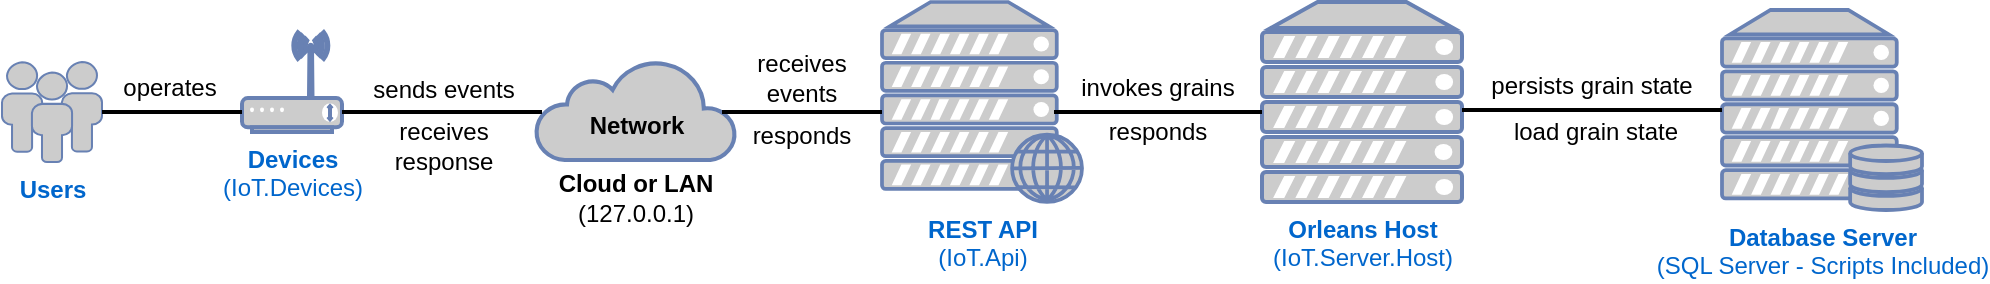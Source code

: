 <mxfile version="14.5.1" type="device" pages="5"><diagram id="5E5LLhBLbKocBoKRBlTU" name="Context"><mxGraphModel dx="1422" dy="832" grid="0" gridSize="10" guides="1" tooltips="1" connect="1" arrows="1" fold="1" page="1" pageScale="1" pageWidth="1100" pageHeight="850" math="0" shadow="0"><root><mxCell id="0"/><mxCell id="1" parent="0"/><mxCell id="JdgTbgAQCp52e4fJyKgR-1" value="&lt;b&gt;Devices&lt;/b&gt;&lt;br&gt;(IoT.Devices)" style="fontColor=#0066CC;verticalAlign=top;verticalLabelPosition=bottom;labelPosition=center;align=center;html=1;outlineConnect=0;fillColor=#CCCCCC;strokeColor=#6881B3;gradientColor=none;gradientDirection=north;strokeWidth=2;shape=mxgraph.networks.wireless_modem;" parent="1" vertex="1"><mxGeometry x="164" y="335" width="50" height="50" as="geometry"/></mxCell><mxCell id="JdgTbgAQCp52e4fJyKgR-2" value="&lt;b&gt;Users&lt;/b&gt;" style="fontColor=#0066CC;verticalAlign=top;verticalLabelPosition=bottom;labelPosition=center;align=center;html=1;outlineConnect=0;fillColor=#CCCCCC;strokeColor=#6881B3;gradientColor=none;gradientDirection=north;strokeWidth=2;shape=mxgraph.networks.users;" parent="1" vertex="1"><mxGeometry x="44" y="350" width="50" height="50" as="geometry"/></mxCell><mxCell id="JdgTbgAQCp52e4fJyKgR-3" value="&lt;font color=&quot;#000000&quot;&gt;&lt;b&gt;&lt;br&gt;Network&lt;/b&gt;&lt;/font&gt;" style="html=1;outlineConnect=0;fillColor=#CCCCCC;strokeColor=#6881B3;gradientColor=none;gradientDirection=north;strokeWidth=2;shape=mxgraph.networks.cloud;fontColor=#ffffff;" parent="1" vertex="1"><mxGeometry x="311" y="349" width="100" height="50" as="geometry"/></mxCell><mxCell id="JdgTbgAQCp52e4fJyKgR-4" value="&lt;b&gt;REST API&lt;/b&gt;&lt;br&gt;(IoT.Api)" style="fontColor=#0066CC;verticalAlign=top;verticalLabelPosition=bottom;labelPosition=center;align=center;html=1;outlineConnect=0;fillColor=#CCCCCC;strokeColor=#6881B3;gradientColor=none;gradientDirection=north;strokeWidth=2;shape=mxgraph.networks.web_server;" parent="1" vertex="1"><mxGeometry x="484" y="320" width="100" height="100" as="geometry"/></mxCell><mxCell id="JdgTbgAQCp52e4fJyKgR-6" value="&lt;b&gt;Database Server&lt;br&gt;&lt;/b&gt;(SQL Server - Scripts Included)" style="fontColor=#0066CC;verticalAlign=top;verticalLabelPosition=bottom;labelPosition=center;align=center;html=1;outlineConnect=0;fillColor=#CCCCCC;strokeColor=#6881B3;gradientColor=none;gradientDirection=north;strokeWidth=2;shape=mxgraph.networks.server_storage;" parent="1" vertex="1"><mxGeometry x="904" y="324" width="100" height="100" as="geometry"/></mxCell><mxCell id="JdgTbgAQCp52e4fJyKgR-7" value="&lt;b&gt;Orleans Host&lt;/b&gt;&lt;br&gt;(IoT.Server.Host)" style="fontColor=#0066CC;verticalAlign=top;verticalLabelPosition=bottom;labelPosition=center;align=center;html=1;outlineConnect=0;fillColor=#CCCCCC;strokeColor=#6881B3;gradientColor=none;gradientDirection=north;strokeWidth=2;shape=mxgraph.networks.server;" parent="1" vertex="1"><mxGeometry x="674" y="320" width="100" height="100" as="geometry"/></mxCell><mxCell id="JdgTbgAQCp52e4fJyKgR-8" value="" style="line;strokeWidth=2;html=1;" parent="1" vertex="1"><mxGeometry x="94" y="370" width="70" height="10" as="geometry"/></mxCell><mxCell id="JdgTbgAQCp52e4fJyKgR-9" value="" style="line;strokeWidth=2;html=1;" parent="1" vertex="1"><mxGeometry x="214" y="370" width="100" height="10" as="geometry"/></mxCell><mxCell id="JdgTbgAQCp52e4fJyKgR-12" value="Cloud or LAN&lt;br&gt;&lt;span style=&quot;font-weight: normal&quot;&gt;(127.0.0.1)&lt;/span&gt;" style="text;html=1;strokeColor=none;fillColor=none;align=center;verticalAlign=middle;whiteSpace=wrap;rounded=0;fontStyle=1" parent="1" vertex="1"><mxGeometry x="306" y="400" width="110" height="36" as="geometry"/></mxCell><mxCell id="JdgTbgAQCp52e4fJyKgR-13" value="" style="line;strokeWidth=2;html=1;" parent="1" vertex="1"><mxGeometry x="404" y="370" width="80" height="10" as="geometry"/></mxCell><mxCell id="JdgTbgAQCp52e4fJyKgR-14" value="" style="line;strokeWidth=2;html=1;" parent="1" vertex="1"><mxGeometry x="570" y="370" width="104" height="10" as="geometry"/></mxCell><mxCell id="JdgTbgAQCp52e4fJyKgR-15" value="" style="line;strokeWidth=2;html=1;" parent="1" vertex="1"><mxGeometry x="774" y="369" width="130" height="10" as="geometry"/></mxCell><mxCell id="JdgTbgAQCp52e4fJyKgR-16" value="operates" style="text;html=1;strokeColor=none;fillColor=none;align=center;verticalAlign=middle;whiteSpace=wrap;rounded=0;" parent="1" vertex="1"><mxGeometry x="108" y="353" width="40" height="20" as="geometry"/></mxCell><mxCell id="JdgTbgAQCp52e4fJyKgR-17" value="sends events" style="text;html=1;strokeColor=none;fillColor=none;align=center;verticalAlign=middle;whiteSpace=wrap;rounded=0;" parent="1" vertex="1"><mxGeometry x="225" y="354" width="80" height="20" as="geometry"/></mxCell><mxCell id="JdgTbgAQCp52e4fJyKgR-21" value="receives&lt;br&gt;response" style="text;html=1;strokeColor=none;fillColor=none;align=center;verticalAlign=middle;whiteSpace=wrap;rounded=0;" parent="1" vertex="1"><mxGeometry x="245" y="375" width="40" height="33" as="geometry"/></mxCell><mxCell id="JdgTbgAQCp52e4fJyKgR-22" value="receives&lt;br&gt;events" style="text;html=1;strokeColor=none;fillColor=none;align=center;verticalAlign=middle;whiteSpace=wrap;rounded=0;" parent="1" vertex="1"><mxGeometry x="404" y="343.5" width="80" height="29" as="geometry"/></mxCell><mxCell id="JdgTbgAQCp52e4fJyKgR-23" value="responds" style="text;html=1;strokeColor=none;fillColor=none;align=center;verticalAlign=middle;whiteSpace=wrap;rounded=0;" parent="1" vertex="1"><mxGeometry x="404" y="372" width="80" height="29" as="geometry"/></mxCell><mxCell id="JdgTbgAQCp52e4fJyKgR-24" value="invokes grains" style="text;html=1;strokeColor=none;fillColor=none;align=center;verticalAlign=middle;whiteSpace=wrap;rounded=0;" parent="1" vertex="1"><mxGeometry x="577" y="353" width="90" height="20" as="geometry"/></mxCell><mxCell id="JdgTbgAQCp52e4fJyKgR-25" value="persists grain state" style="text;html=1;strokeColor=none;fillColor=none;align=center;verticalAlign=middle;whiteSpace=wrap;rounded=0;" parent="1" vertex="1"><mxGeometry x="784" y="352" width="110" height="20" as="geometry"/></mxCell><mxCell id="JdgTbgAQCp52e4fJyKgR-26" value="load grain state" style="text;html=1;strokeColor=none;fillColor=none;align=center;verticalAlign=middle;whiteSpace=wrap;rounded=0;" parent="1" vertex="1"><mxGeometry x="786" y="375" width="110" height="20" as="geometry"/></mxCell><mxCell id="JdgTbgAQCp52e4fJyKgR-27" value="responds" style="text;html=1;strokeColor=none;fillColor=none;align=center;verticalAlign=middle;whiteSpace=wrap;rounded=0;" parent="1" vertex="1"><mxGeometry x="582" y="370" width="80" height="29" as="geometry"/></mxCell></root></mxGraphModel></diagram><diagram name="Production" id="C8YaomQTfjd14PJD0bwJ"><mxGraphModel dx="1422" dy="832" grid="0" gridSize="10" guides="1" tooltips="1" connect="1" arrows="1" fold="1" page="1" pageScale="1" pageWidth="1100" pageHeight="850" math="0" shadow="0"><root><mxCell id="dPN-hoTm00HeftH_88KH-0"/><mxCell id="dPN-hoTm00HeftH_88KH-1" parent="dPN-hoTm00HeftH_88KH-0"/><mxCell id="dPN-hoTm00HeftH_88KH-95" value="" style="shape=image;verticalLabelPosition=bottom;labelBackgroundColor=#ffffff;verticalAlign=top;aspect=fixed;imageAspect=0;image=https://buildyoursmarthome.co/wp-content/uploads/2014/08/nest_learning_thermostat.jpeg;" parent="dPN-hoTm00HeftH_88KH-1" vertex="1"><mxGeometry x="35" y="151.25" width="60" height="60" as="geometry"/></mxCell><mxCell id="dPN-hoTm00HeftH_88KH-26" value="AWS Cloud" style="points=[[0,0],[0.25,0],[0.5,0],[0.75,0],[1,0],[1,0.25],[1,0.5],[1,0.75],[1,1],[0.75,1],[0.5,1],[0.25,1],[0,1],[0,0.75],[0,0.5],[0,0.25]];outlineConnect=0;gradientColor=none;html=1;whiteSpace=wrap;fontSize=12;fontStyle=0;shape=mxgraph.aws4.group;grIcon=mxgraph.aws4.group_aws_cloud_alt;strokeColor=#232F3E;fillColor=none;verticalAlign=top;align=left;spacingLeft=30;fontColor=#232F3E;dashed=0;" parent="dPN-hoTm00HeftH_88KH-1" vertex="1"><mxGeometry x="20" y="290" width="1060" height="530" as="geometry"/></mxCell><mxCell id="dPN-hoTm00HeftH_88KH-27" value="ap-southeast-2 (Sydney)" style="points=[[0,0],[0.25,0],[0.5,0],[0.75,0],[1,0],[1,0.25],[1,0.5],[1,0.75],[1,1],[0.75,1],[0.5,1],[0.25,1],[0,1],[0,0.75],[0,0.5],[0,0.25]];outlineConnect=0;gradientColor=none;html=1;whiteSpace=wrap;fontSize=12;fontStyle=0;shape=mxgraph.aws4.group;grIcon=mxgraph.aws4.group_region;strokeColor=#147EBA;fillColor=none;verticalAlign=top;align=left;spacingLeft=30;fontColor=#147EBA;dashed=1;" parent="dPN-hoTm00HeftH_88KH-1" vertex="1"><mxGeometry x="30" y="370" width="870" height="440" as="geometry"/></mxCell><mxCell id="dPN-hoTm00HeftH_88KH-29" value="Private Network" style="points=[[0,0],[0.25,0],[0.5,0],[0.75,0],[1,0],[1,0.25],[1,0.5],[1,0.75],[1,1],[0.75,1],[0.5,1],[0.25,1],[0,1],[0,0.75],[0,0.5],[0,0.25]];outlineConnect=0;gradientColor=none;html=1;whiteSpace=wrap;fontSize=12;fontStyle=0;shape=mxgraph.aws4.group;grIcon=mxgraph.aws4.group_vpc;strokeColor=#248814;fillColor=none;verticalAlign=top;align=left;spacingLeft=30;fontColor=#AAB7B8;dashed=0;" parent="dPN-hoTm00HeftH_88KH-1" vertex="1"><mxGeometry x="40" y="400" width="850" height="400" as="geometry"/></mxCell><mxCell id="dPN-hoTm00HeftH_88KH-30" value="Private Subnet" style="points=[[0,0],[0.25,0],[0.5,0],[0.75,0],[1,0],[1,0.25],[1,0.5],[1,0.75],[1,1],[0.75,1],[0.5,1],[0.25,1],[0,1],[0,0.75],[0,0.5],[0,0.25]];outlineConnect=0;gradientColor=none;html=1;whiteSpace=wrap;fontSize=12;fontStyle=0;shape=mxgraph.aws4.group;grIcon=mxgraph.aws4.group_security_group;grStroke=0;strokeColor=#147EBA;fillColor=#E6F2F8;verticalAlign=top;align=left;spacingLeft=30;fontColor=#147EBA;dashed=0;" parent="dPN-hoTm00HeftH_88KH-1" vertex="1"><mxGeometry x="440" y="430" width="440" height="360" as="geometry"/></mxCell><mxCell id="dPN-hoTm00HeftH_88KH-31" value="Public Subnet" style="points=[[0,0],[0.25,0],[0.5,0],[0.75,0],[1,0],[1,0.25],[1,0.5],[1,0.75],[1,1],[0.75,1],[0.5,1],[0.25,1],[0,1],[0,0.75],[0,0.5],[0,0.25]];outlineConnect=0;gradientColor=none;html=1;whiteSpace=wrap;fontSize=12;fontStyle=0;shape=mxgraph.aws4.group;grIcon=mxgraph.aws4.group_security_group;grStroke=0;strokeColor=#248814;fillColor=#E9F3E6;verticalAlign=top;align=left;spacingLeft=30;fontColor=#248814;dashed=0;" parent="dPN-hoTm00HeftH_88KH-1" vertex="1"><mxGeometry x="50" y="430" width="380" height="360" as="geometry"/></mxCell><mxCell id="dPN-hoTm00HeftH_88KH-34" value="DNS" style="outlineConnect=0;dashed=0;verticalLabelPosition=middle;verticalAlign=middle;align=right;html=1;shape=mxgraph.aws3.route_53;fillColor=#F58536;gradientColor=none;strokeColor=#666666;strokeWidth=2;labelPosition=left;" parent="dPN-hoTm00HeftH_88KH-1" vertex="1"><mxGeometry x="215" y="300" width="50" height="50" as="geometry"/></mxCell><mxCell id="dPN-hoTm00HeftH_88KH-35" value="Multi-AZ&lt;br&gt;DynamoDB" style="outlineConnect=0;dashed=0;verticalLabelPosition=bottom;verticalAlign=top;align=left;html=1;shape=mxgraph.aws3.dynamo_db;fillColor=#2E73B8;gradientColor=none;strokeColor=#666666;strokeWidth=2;labelPosition=right;" parent="dPN-hoTm00HeftH_88KH-1" vertex="1"><mxGeometry x="744" y="595.5" width="50" height="50" as="geometry"/></mxCell><mxCell id="dPN-hoTm00HeftH_88KH-36" value="Internet" style="aspect=fixed;perimeter=ellipsePerimeter;html=1;align=center;shadow=0;dashed=0;spacingTop=3;image;image=img/lib/active_directory/internet_cloud.svg;strokeColor=#666666;strokeWidth=2;labelPosition=center;verticalLabelPosition=middle;verticalAlign=middle;labelBackgroundColor=none;" parent="dPN-hoTm00HeftH_88KH-1" vertex="1"><mxGeometry x="190.11" y="150" width="99.21" height="62.5" as="geometry"/></mxCell><mxCell id="dPN-hoTm00HeftH_88KH-25" value="" style="points=[[0,0,0],[0.25,0,0],[0.5,0,0],[0.75,0,0],[1,0,0],[0,1,0],[0.25,1,0],[0.5,1,0],[0.75,1,0],[1,1,0],[0,0.25,0],[0,0.5,0],[0,0.75,0],[1,0.25,0],[1,0.5,0],[1,0.75,0]];outlineConnect=0;fontColor=#232F3E;gradientColor=#F78E04;gradientDirection=north;fillColor=#D05C17;strokeColor=#ffffff;dashed=0;verticalLabelPosition=top;verticalAlign=bottom;align=center;html=1;fontSize=12;fontStyle=0;aspect=fixed;shape=mxgraph.aws4.resourceIcon;resIcon=mxgraph.aws4.fargate;labelPosition=center;" parent="dPN-hoTm00HeftH_88KH-1" vertex="1"><mxGeometry x="215" y="574" width="50" height="50" as="geometry"/></mxCell><mxCell id="dPN-hoTm00HeftH_88KH-28" value="ap-southeast-2a" style="fillColor=none;strokeColor=#147EBA;dashed=1;verticalAlign=top;fontStyle=0;fontColor=#147EBA;" parent="dPN-hoTm00HeftH_88KH-1" vertex="1"><mxGeometry x="60" y="650" width="110" height="130" as="geometry"/></mxCell><mxCell id="dPN-hoTm00HeftH_88KH-42" value="ap-southeast-2b" style="fillColor=none;strokeColor=#147EBA;dashed=1;verticalAlign=top;fontStyle=0;fontColor=#147EBA;" parent="dPN-hoTm00HeftH_88KH-1" vertex="1"><mxGeometry x="180" y="650" width="120" height="130" as="geometry"/></mxCell><mxCell id="dPN-hoTm00HeftH_88KH-43" value="ap-southeast-2c" style="fillColor=none;strokeColor=#147EBA;dashed=1;verticalAlign=top;fontStyle=0;fontColor=#147EBA;" parent="dPN-hoTm00HeftH_88KH-1" vertex="1"><mxGeometry x="310" y="650" width="107" height="130" as="geometry"/></mxCell><mxCell id="dPN-hoTm00HeftH_88KH-44" value="" style="outlineConnect=0;fontColor=#232F3E;gradientColor=none;fillColor=#D05C17;strokeColor=none;dashed=0;verticalLabelPosition=bottom;verticalAlign=top;align=center;html=1;fontSize=12;fontStyle=0;aspect=fixed;pointerEvents=1;shape=mxgraph.aws4.container_2;" parent="dPN-hoTm00HeftH_88KH-1" vertex="1"><mxGeometry x="65.44" y="746" width="40.56" height="26" as="geometry"/></mxCell><mxCell id="dPN-hoTm00HeftH_88KH-45" value="" style="outlineConnect=0;fontColor=#232F3E;gradientColor=none;fillColor=#D05C17;strokeColor=none;dashed=0;verticalLabelPosition=bottom;verticalAlign=top;align=center;html=1;fontSize=12;fontStyle=0;aspect=fixed;pointerEvents=1;shape=mxgraph.aws4.container_2;" parent="dPN-hoTm00HeftH_88KH-1" vertex="1"><mxGeometry x="115" y="746" width="40.56" height="26" as="geometry"/></mxCell><mxCell id="dPN-hoTm00HeftH_88KH-46" value="" style="outlineConnect=0;fontColor=#232F3E;gradientColor=none;fillColor=#D05C17;strokeColor=none;dashed=0;verticalLabelPosition=bottom;verticalAlign=top;align=center;html=1;fontSize=12;fontStyle=0;aspect=fixed;pointerEvents=1;shape=mxgraph.aws4.container_2;" parent="dPN-hoTm00HeftH_88KH-1" vertex="1"><mxGeometry x="196" y="746" width="40.56" height="26" as="geometry"/></mxCell><mxCell id="dPN-hoTm00HeftH_88KH-47" value="" style="outlineConnect=0;fontColor=#232F3E;gradientColor=none;fillColor=#D05C17;strokeColor=none;dashed=0;verticalLabelPosition=bottom;verticalAlign=top;align=center;html=1;fontSize=12;fontStyle=0;aspect=fixed;pointerEvents=1;shape=mxgraph.aws4.container_2;" parent="dPN-hoTm00HeftH_88KH-1" vertex="1"><mxGeometry x="241.72" y="745" width="40.56" height="26" as="geometry"/></mxCell><mxCell id="dPN-hoTm00HeftH_88KH-48" value="" style="outlineConnect=0;fontColor=#232F3E;gradientColor=none;fillColor=#D05C17;strokeColor=none;dashed=0;verticalLabelPosition=bottom;verticalAlign=top;align=center;html=1;fontSize=12;fontStyle=0;aspect=fixed;pointerEvents=1;shape=mxgraph.aws4.container_2;" parent="dPN-hoTm00HeftH_88KH-1" vertex="1"><mxGeometry x="322.75" y="746" width="40.56" height="26" as="geometry"/></mxCell><mxCell id="dPN-hoTm00HeftH_88KH-49" value="" style="outlineConnect=0;fontColor=#232F3E;gradientColor=none;fillColor=#D05C17;strokeColor=none;dashed=0;verticalLabelPosition=bottom;verticalAlign=top;align=center;html=1;fontSize=12;fontStyle=0;aspect=fixed;pointerEvents=1;shape=mxgraph.aws4.container_2;" parent="dPN-hoTm00HeftH_88KH-1" vertex="1"><mxGeometry x="369.19" y="746" width="40.56" height="26" as="geometry"/></mxCell><mxCell id="dPN-hoTm00HeftH_88KH-5" value="REST API" style="fontColor=#0066CC;verticalAlign=top;verticalLabelPosition=bottom;labelPosition=center;align=center;html=1;outlineConnect=0;fillColor=#CCCCCC;strokeColor=#6881B3;gradientColor=none;gradientDirection=north;strokeWidth=2;shape=mxgraph.networks.web_server;" parent="dPN-hoTm00HeftH_88KH-1" vertex="1"><mxGeometry x="90.0" y="677" width="40" height="45" as="geometry"/></mxCell><mxCell id="dPN-hoTm00HeftH_88KH-50" value="REST API" style="fontColor=#0066CC;verticalAlign=top;verticalLabelPosition=bottom;labelPosition=center;align=center;html=1;outlineConnect=0;fillColor=#CCCCCC;strokeColor=#6881B3;gradientColor=none;gradientDirection=north;strokeWidth=2;shape=mxgraph.networks.web_server;" parent="dPN-hoTm00HeftH_88KH-1" vertex="1"><mxGeometry x="222.0" y="677" width="40" height="45" as="geometry"/></mxCell><mxCell id="dPN-hoTm00HeftH_88KH-51" value="REST API" style="fontColor=#0066CC;verticalAlign=top;verticalLabelPosition=bottom;labelPosition=center;align=center;html=1;outlineConnect=0;fillColor=#CCCCCC;strokeColor=#6881B3;gradientColor=none;gradientDirection=north;strokeWidth=2;shape=mxgraph.networks.web_server;" parent="dPN-hoTm00HeftH_88KH-1" vertex="1"><mxGeometry x="346.5" y="677" width="40" height="45" as="geometry"/></mxCell><mxCell id="dPN-hoTm00HeftH_88KH-24" value="EKS&amp;nbsp;&lt;br&gt;Cluster&amp;nbsp;" style="points=[[0,0,0],[0.25,0,0],[0.5,0,0],[0.75,0,0],[1,0,0],[0,1,0],[0.25,1,0],[0.5,1,0],[0.75,1,0],[1,1,0],[0,0.25,0],[0,0.5,0],[0,0.75,0],[1,0.25,0],[1,0.5,0],[1,0.75,0]];outlineConnect=0;fontColor=#232F3E;gradientColor=#F78E04;gradientDirection=north;fillColor=#D05C17;strokeColor=#ffffff;dashed=0;verticalLabelPosition=middle;verticalAlign=middle;align=right;html=1;fontSize=12;fontStyle=0;aspect=fixed;shape=mxgraph.aws4.resourceIcon;resIcon=mxgraph.aws4.eks;labelPosition=left;" parent="dPN-hoTm00HeftH_88KH-1" vertex="1"><mxGeometry x="527" y="595" width="50" height="50" as="geometry"/></mxCell><mxCell id="dPN-hoTm00HeftH_88KH-54" value="" style="group" parent="dPN-hoTm00HeftH_88KH-1" vertex="1" connectable="0"><mxGeometry x="910" y="340" width="152" height="470" as="geometry"/></mxCell><mxCell id="dPN-hoTm00HeftH_88KH-38" value="us-west-2 (Oregon)" style="points=[[0,0],[0.25,0],[0.5,0],[0.75,0],[1,0],[1,0.25],[1,0.5],[1,0.75],[1,1],[0.75,1],[0.5,1],[0.25,1],[0,1],[0,0.75],[0,0.5],[0,0.25]];outlineConnect=0;gradientColor=none;html=1;whiteSpace=wrap;fontSize=12;fontStyle=0;shape=mxgraph.aws4.group;grIcon=mxgraph.aws4.group_region;strokeColor=#147EBA;fillColor=none;verticalAlign=top;align=left;spacingLeft=30;fontColor=#147EBA;dashed=1;" parent="dPN-hoTm00HeftH_88KH-54" vertex="1"><mxGeometry y="30" width="152" height="440" as="geometry"/></mxCell><mxCell id="dPN-hoTm00HeftH_88KH-52" value="" style="points=[[0,0],[0.25,0],[0.5,0],[0.75,0],[1,0],[1,0.25],[1,0.5],[1,0.75],[1,1],[0.75,1],[0.5,1],[0.25,1],[0,1],[0,0.75],[0,0.5],[0,0.25]];outlineConnect=0;gradientColor=none;html=1;whiteSpace=wrap;fontSize=12;fontStyle=0;shape=mxgraph.aws4.group;grIcon=mxgraph.aws4.group_security_group;grStroke=0;strokeColor=#147EBA;fillColor=#E6F2F8;verticalAlign=top;align=left;spacingLeft=30;fontColor=#147EBA;dashed=0;" parent="dPN-hoTm00HeftH_88KH-54" vertex="1"><mxGeometry x="78" y="70" width="63" height="390" as="geometry"/></mxCell><mxCell id="dPN-hoTm00HeftH_88KH-53" value="" style="points=[[0,0],[0.25,0],[0.5,0],[0.75,0],[1,0],[1,0.25],[1,0.5],[1,0.75],[1,1],[0.75,1],[0.5,1],[0.25,1],[0,1],[0,0.75],[0,0.5],[0,0.25]];outlineConnect=0;gradientColor=none;html=1;whiteSpace=wrap;fontSize=12;fontStyle=0;shape=mxgraph.aws4.group;grIcon=mxgraph.aws4.group_security_group;grStroke=0;strokeColor=#248814;fillColor=#E9F3E6;verticalAlign=top;align=left;spacingLeft=30;fontColor=#248814;dashed=0;" parent="dPN-hoTm00HeftH_88KH-54" vertex="1"><mxGeometry x="11" y="70" width="57" height="390" as="geometry"/></mxCell><mxCell id="dPN-hoTm00HeftH_88KH-58" value="ap-southeast-2a" style="fillColor=none;strokeColor=#147EBA;dashed=1;verticalAlign=top;fontStyle=0;fontColor=#147EBA;" parent="dPN-hoTm00HeftH_88KH-1" vertex="1"><mxGeometry x="605" y="460" width="110" height="100" as="geometry"/></mxCell><mxCell id="dPN-hoTm00HeftH_88KH-62" value="" style="points=[[0,0,0],[0.25,0,0],[0.5,0,0],[0.75,0,0],[1,0,0],[0,1,0],[0.25,1,0],[0.5,1,0],[0.75,1,0],[1,1,0],[0,0.25,0],[0,0.5,0],[0,0.75,0],[1,0.25,0],[1,0.5,0],[1,0.75,0]];outlineConnect=0;fontColor=#232F3E;gradientColor=#F78E04;gradientDirection=north;fillColor=#D05C17;strokeColor=#ffffff;dashed=0;verticalLabelPosition=bottom;verticalAlign=top;align=center;html=1;fontSize=12;fontStyle=0;aspect=fixed;shape=mxgraph.aws4.resourceIcon;resIcon=mxgraph.aws4.ec2;" parent="dPN-hoTm00HeftH_88KH-1" vertex="1"><mxGeometry x="605" y="535" width="25" height="25" as="geometry"/></mxCell><mxCell id="dPN-hoTm00HeftH_88KH-70" value="Server" style="shape=image;verticalLabelPosition=bottom;labelBackgroundColor=none;verticalAlign=top;aspect=fixed;imageAspect=0;image=https://msdnshared.blob.core.windows.net/media/2016/11/logo.png;" parent="dPN-hoTm00HeftH_88KH-1" vertex="1"><mxGeometry x="635" y="488" width="50" height="50" as="geometry"/></mxCell><mxCell id="dPN-hoTm00HeftH_88KH-71" value="" style="html=1;dashed=0;whitespace=wrap;fillColor=#2875E2;strokeColor=#ffffff;points=[[0.005,0.63,0],[0.1,0.2,0],[0.9,0.2,0],[0.5,0,0],[0.995,0.63,0],[0.72,0.99,0],[0.5,1,0],[0.28,0.99,0]];shape=mxgraph.kubernetes.icon;prIcon=pod;labelBackgroundColor=none;" parent="dPN-hoTm00HeftH_88KH-1" vertex="1"><mxGeometry x="647.5" y="500.5" width="25" height="25" as="geometry"/></mxCell><mxCell id="dPN-hoTm00HeftH_88KH-72" value="ap-southeast-2b" style="fillColor=none;strokeColor=#147EBA;dashed=1;verticalAlign=top;fontStyle=0;fontColor=#147EBA;" parent="dPN-hoTm00HeftH_88KH-1" vertex="1"><mxGeometry x="605" y="570" width="110" height="100" as="geometry"/></mxCell><mxCell id="dPN-hoTm00HeftH_88KH-73" value="" style="points=[[0,0,0],[0.25,0,0],[0.5,0,0],[0.75,0,0],[1,0,0],[0,1,0],[0.25,1,0],[0.5,1,0],[0.75,1,0],[1,1,0],[0,0.25,0],[0,0.5,0],[0,0.75,0],[1,0.25,0],[1,0.5,0],[1,0.75,0]];outlineConnect=0;fontColor=#232F3E;gradientColor=#F78E04;gradientDirection=north;fillColor=#D05C17;strokeColor=#ffffff;dashed=0;verticalLabelPosition=bottom;verticalAlign=top;align=center;html=1;fontSize=12;fontStyle=0;aspect=fixed;shape=mxgraph.aws4.resourceIcon;resIcon=mxgraph.aws4.ec2;" parent="dPN-hoTm00HeftH_88KH-1" vertex="1"><mxGeometry x="605" y="645" width="25" height="25" as="geometry"/></mxCell><mxCell id="dPN-hoTm00HeftH_88KH-74" value="Server" style="shape=image;verticalLabelPosition=bottom;labelBackgroundColor=none;verticalAlign=top;aspect=fixed;imageAspect=0;image=https://msdnshared.blob.core.windows.net/media/2016/11/logo.png;" parent="dPN-hoTm00HeftH_88KH-1" vertex="1"><mxGeometry x="635" y="598" width="50" height="50" as="geometry"/></mxCell><mxCell id="dPN-hoTm00HeftH_88KH-75" value="" style="html=1;dashed=0;whitespace=wrap;fillColor=#2875E2;strokeColor=#ffffff;points=[[0.005,0.63,0],[0.1,0.2,0],[0.9,0.2,0],[0.5,0,0],[0.995,0.63,0],[0.72,0.99,0],[0.5,1,0],[0.28,0.99,0]];shape=mxgraph.kubernetes.icon;prIcon=pod;labelBackgroundColor=none;" parent="dPN-hoTm00HeftH_88KH-1" vertex="1"><mxGeometry x="647.5" y="610.5" width="25" height="25" as="geometry"/></mxCell><mxCell id="dPN-hoTm00HeftH_88KH-76" value="ap-southeast-2c" style="fillColor=none;strokeColor=#147EBA;dashed=1;verticalAlign=top;fontStyle=0;fontColor=#147EBA;" parent="dPN-hoTm00HeftH_88KH-1" vertex="1"><mxGeometry x="605" y="680" width="110" height="100" as="geometry"/></mxCell><mxCell id="dPN-hoTm00HeftH_88KH-77" value="" style="points=[[0,0,0],[0.25,0,0],[0.5,0,0],[0.75,0,0],[1,0,0],[0,1,0],[0.25,1,0],[0.5,1,0],[0.75,1,0],[1,1,0],[0,0.25,0],[0,0.5,0],[0,0.75,0],[1,0.25,0],[1,0.5,0],[1,0.75,0]];outlineConnect=0;fontColor=#232F3E;gradientColor=#F78E04;gradientDirection=north;fillColor=#D05C17;strokeColor=#ffffff;dashed=0;verticalLabelPosition=bottom;verticalAlign=top;align=center;html=1;fontSize=12;fontStyle=0;aspect=fixed;shape=mxgraph.aws4.resourceIcon;resIcon=mxgraph.aws4.ec2;" parent="dPN-hoTm00HeftH_88KH-1" vertex="1"><mxGeometry x="605" y="755" width="25" height="25" as="geometry"/></mxCell><mxCell id="dPN-hoTm00HeftH_88KH-78" value="Server" style="shape=image;verticalLabelPosition=bottom;labelBackgroundColor=none;verticalAlign=top;aspect=fixed;imageAspect=0;image=https://msdnshared.blob.core.windows.net/media/2016/11/logo.png;" parent="dPN-hoTm00HeftH_88KH-1" vertex="1"><mxGeometry x="635" y="708" width="50" height="50" as="geometry"/></mxCell><mxCell id="dPN-hoTm00HeftH_88KH-79" value="" style="html=1;dashed=0;whitespace=wrap;fillColor=#2875E2;strokeColor=#ffffff;points=[[0.005,0.63,0],[0.1,0.2,0],[0.9,0.2,0],[0.5,0,0],[0.995,0.63,0],[0.72,0.99,0],[0.5,1,0],[0.28,0.99,0]];shape=mxgraph.kubernetes.icon;prIcon=pod;labelBackgroundColor=none;" parent="dPN-hoTm00HeftH_88KH-1" vertex="1"><mxGeometry x="647.5" y="720.5" width="25" height="25" as="geometry"/></mxCell><mxCell id="dPN-hoTm00HeftH_88KH-80" value="" style="endArrow=none;html=1;strokeColor=#000000;strokeWidth=1;exitX=0.5;exitY=0;exitDx=0;exitDy=0;entryX=0;entryY=0.5;entryDx=0;entryDy=0;entryPerimeter=0;startArrow=classic;startFill=1;" parent="dPN-hoTm00HeftH_88KH-1" source="dPN-hoTm00HeftH_88KH-28" target="dPN-hoTm00HeftH_88KH-25" edge="1"><mxGeometry width="50" height="50" relative="1" as="geometry"><mxPoint x="560" y="470" as="sourcePoint"/><mxPoint x="610" y="420" as="targetPoint"/><Array as="points"><mxPoint x="115" y="599"/></Array></mxGeometry></mxCell><mxCell id="dPN-hoTm00HeftH_88KH-82" value="" style="endArrow=classic;html=1;strokeColor=#000000;strokeWidth=1;exitX=1;exitY=0.5;exitDx=0;exitDy=0;exitPerimeter=0;entryX=0.5;entryY=0;entryDx=0;entryDy=0;startArrow=none;startFill=0;endFill=1;" parent="dPN-hoTm00HeftH_88KH-1" source="dPN-hoTm00HeftH_88KH-25" target="dPN-hoTm00HeftH_88KH-43" edge="1"><mxGeometry width="50" height="50" relative="1" as="geometry"><mxPoint x="560" y="470" as="sourcePoint"/><mxPoint x="610" y="420" as="targetPoint"/><Array as="points"><mxPoint x="364" y="599"/></Array></mxGeometry></mxCell><mxCell id="dPN-hoTm00HeftH_88KH-83" value="" style="endArrow=none;html=1;strokeColor=#000000;strokeWidth=1;entryX=0.5;entryY=1;entryDx=0;entryDy=0;entryPerimeter=0;exitX=0.5;exitY=0;exitDx=0;exitDy=0;startArrow=classic;startFill=1;" parent="dPN-hoTm00HeftH_88KH-1" source="dPN-hoTm00HeftH_88KH-42" target="dPN-hoTm00HeftH_88KH-25" edge="1"><mxGeometry width="50" height="50" relative="1" as="geometry"><mxPoint x="560" y="470" as="sourcePoint"/><mxPoint x="610" y="420" as="targetPoint"/></mxGeometry></mxCell><mxCell id="dPN-hoTm00HeftH_88KH-84" value="" style="endArrow=classic;html=1;strokeColor=#000000;strokeWidth=1;entryX=0.5;entryY=0;entryDx=0;entryDy=0;entryPerimeter=0;exitX=1;exitY=0.5;exitDx=0;exitDy=0;endFill=1;" parent="dPN-hoTm00HeftH_88KH-1" source="dPN-hoTm00HeftH_88KH-58" target="dPN-hoTm00HeftH_88KH-35" edge="1"><mxGeometry width="50" height="50" relative="1" as="geometry"><mxPoint x="560" y="470" as="sourcePoint"/><mxPoint x="610" y="420" as="targetPoint"/><Array as="points"><mxPoint x="769" y="510"/></Array></mxGeometry></mxCell><mxCell id="dPN-hoTm00HeftH_88KH-85" value="" style="endArrow=classic;html=1;strokeColor=#000000;strokeWidth=1;entryX=0;entryY=0.5;entryDx=0;entryDy=0;entryPerimeter=0;exitX=1;exitY=0.5;exitDx=0;exitDy=0;endFill=1;" parent="dPN-hoTm00HeftH_88KH-1" source="dPN-hoTm00HeftH_88KH-72" target="dPN-hoTm00HeftH_88KH-35" edge="1"><mxGeometry width="50" height="50" relative="1" as="geometry"><mxPoint x="560" y="470" as="sourcePoint"/><mxPoint x="610" y="420" as="targetPoint"/></mxGeometry></mxCell><mxCell id="dPN-hoTm00HeftH_88KH-86" value="" style="endArrow=classic;html=1;strokeColor=#000000;strokeWidth=1;entryX=0.5;entryY=1;entryDx=0;entryDy=0;entryPerimeter=0;exitX=1;exitY=0.5;exitDx=0;exitDy=0;endFill=1;" parent="dPN-hoTm00HeftH_88KH-1" source="dPN-hoTm00HeftH_88KH-76" target="dPN-hoTm00HeftH_88KH-35" edge="1"><mxGeometry width="50" height="50" relative="1" as="geometry"><mxPoint x="560" y="470" as="sourcePoint"/><mxPoint x="610" y="420" as="targetPoint"/><Array as="points"><mxPoint x="769" y="730"/></Array></mxGeometry></mxCell><mxCell id="dPN-hoTm00HeftH_88KH-87" value="" style="endArrow=classic;html=1;strokeColor=#000000;strokeWidth=1;entryX=0;entryY=0.5;entryDx=0;entryDy=0;exitX=0.5;exitY=0;exitDx=0;exitDy=0;exitPerimeter=0;startArrow=none;startFill=0;endFill=1;" parent="dPN-hoTm00HeftH_88KH-1" source="dPN-hoTm00HeftH_88KH-24" target="dPN-hoTm00HeftH_88KH-58" edge="1"><mxGeometry width="50" height="50" relative="1" as="geometry"><mxPoint x="560" y="560" as="sourcePoint"/><mxPoint x="610" y="510" as="targetPoint"/><Array as="points"><mxPoint x="552" y="510"/></Array></mxGeometry></mxCell><mxCell id="dPN-hoTm00HeftH_88KH-88" value="" style="endArrow=classic;html=1;strokeColor=#000000;strokeWidth=1;entryX=0;entryY=0.5;entryDx=0;entryDy=0;exitX=0.5;exitY=1;exitDx=0;exitDy=0;exitPerimeter=0;endFill=1;" parent="dPN-hoTm00HeftH_88KH-1" source="dPN-hoTm00HeftH_88KH-24" target="dPN-hoTm00HeftH_88KH-76" edge="1"><mxGeometry width="50" height="50" relative="1" as="geometry"><mxPoint x="560" y="560" as="sourcePoint"/><mxPoint x="610" y="510" as="targetPoint"/><Array as="points"><mxPoint x="552" y="730"/></Array></mxGeometry></mxCell><mxCell id="dPN-hoTm00HeftH_88KH-89" value="" style="endArrow=classic;html=1;strokeColor=#000000;strokeWidth=1;entryX=0;entryY=0.5;entryDx=0;entryDy=0;exitX=1;exitY=0.5;exitDx=0;exitDy=0;exitPerimeter=0;endFill=1;" parent="dPN-hoTm00HeftH_88KH-1" source="dPN-hoTm00HeftH_88KH-24" target="dPN-hoTm00HeftH_88KH-72" edge="1"><mxGeometry width="50" height="50" relative="1" as="geometry"><mxPoint x="560" y="560" as="sourcePoint"/><mxPoint x="610" y="510" as="targetPoint"/></mxGeometry></mxCell><mxCell id="dPN-hoTm00HeftH_88KH-90" value="" style="endArrow=classic;html=1;strokeColor=#000000;strokeWidth=1;entryX=0;entryY=0;entryDx=0;entryDy=0;entryPerimeter=0;exitX=1;exitY=0;exitDx=0;exitDy=0;exitPerimeter=0;startArrow=none;startFill=0;endFill=1;" parent="dPN-hoTm00HeftH_88KH-1" source="dPN-hoTm00HeftH_88KH-25" target="dPN-hoTm00HeftH_88KH-24" edge="1"><mxGeometry width="50" height="50" relative="1" as="geometry"><mxPoint x="560" y="550" as="sourcePoint"/><mxPoint x="610" y="500" as="targetPoint"/><Array as="points"><mxPoint x="440" y="530"/></Array></mxGeometry></mxCell><mxCell id="dPN-hoTm00HeftH_88KH-91" value="" style="endArrow=none;html=1;strokeColor=#000000;strokeWidth=1;exitX=0.5;exitY=0;exitDx=0;exitDy=0;exitPerimeter=0;endFill=0;startArrow=classic;startFill=1;" parent="dPN-hoTm00HeftH_88KH-1" source="dPN-hoTm00HeftH_88KH-25" target="dPN-hoTm00HeftH_88KH-34" edge="1"><mxGeometry width="50" height="50" relative="1" as="geometry"><mxPoint x="560" y="450" as="sourcePoint"/><mxPoint x="610" y="400" as="targetPoint"/><Array as="points"><mxPoint x="240" y="510"/></Array></mxGeometry></mxCell><mxCell id="dPN-hoTm00HeftH_88KH-92" value="" style="endArrow=none;dashed=1;html=1;strokeColor=#000000;strokeWidth=1;entryX=1;entryY=0.5;entryDx=0;entryDy=0;entryPerimeter=0;exitX=0.5;exitY=0;exitDx=0;exitDy=0;endFill=0;startArrow=classic;startFill=1;" parent="dPN-hoTm00HeftH_88KH-1" source="dPN-hoTm00HeftH_88KH-38" target="dPN-hoTm00HeftH_88KH-34" edge="1"><mxGeometry width="50" height="50" relative="1" as="geometry"><mxPoint x="560" y="450" as="sourcePoint"/><mxPoint x="610" y="400" as="targetPoint"/><Array as="points"><mxPoint x="986" y="325"/></Array></mxGeometry></mxCell><mxCell id="dPN-hoTm00HeftH_88KH-93" value="Fargate" style="text;html=1;strokeColor=none;fillColor=none;align=center;verticalAlign=middle;whiteSpace=wrap;rounded=0;labelBackgroundColor=none;" parent="dPN-hoTm00HeftH_88KH-1" vertex="1"><mxGeometry x="170" y="578" width="40" height="20" as="geometry"/></mxCell><mxCell id="dPN-hoTm00HeftH_88KH-94" value="" style="endArrow=none;html=1;strokeColor=#000000;strokeWidth=1;entryX=0.5;entryY=1;entryDx=0;entryDy=0;exitX=0.5;exitY=0;exitDx=0;exitDy=0;exitPerimeter=0;startArrow=classic;startFill=1;" parent="dPN-hoTm00HeftH_88KH-1" source="dPN-hoTm00HeftH_88KH-34" target="dPN-hoTm00HeftH_88KH-36" edge="1"><mxGeometry width="50" height="50" relative="1" as="geometry"><mxPoint x="560" y="350" as="sourcePoint"/><mxPoint x="610" y="300" as="targetPoint"/></mxGeometry></mxCell><mxCell id="dPN-hoTm00HeftH_88KH-96" value="Alarm" style="shape=image;verticalLabelPosition=bottom;labelBackgroundColor=#ffffff;verticalAlign=top;aspect=fixed;imageAspect=0;image=https://limitlesssystems.co.uk/wp-content/uploads/2017/12/alarm.png;" parent="dPN-hoTm00HeftH_88KH-1" vertex="1"><mxGeometry x="851" y="127.25" width="90" height="90" as="geometry"/></mxCell><mxCell id="dPN-hoTm00HeftH_88KH-97" value="" style="endArrow=classic;html=1;strokeColor=#000000;strokeWidth=1;entryX=0.5;entryY=1;entryDx=0;entryDy=0;endFill=1;exitX=0.5;exitY=0;exitDx=0;exitDy=0;" parent="dPN-hoTm00HeftH_88KH-1" source="dPN-hoTm00HeftH_88KH-58" target="dPN-hoTm00HeftH_88KH-99" edge="1"><mxGeometry width="50" height="50" relative="1" as="geometry"><mxPoint x="560" y="450" as="sourcePoint"/><mxPoint x="610" y="400" as="targetPoint"/></mxGeometry></mxCell><mxCell id="dPN-hoTm00HeftH_88KH-99" value="Internet" style="aspect=fixed;perimeter=ellipsePerimeter;html=1;align=center;shadow=0;dashed=0;spacingTop=3;image;image=img/lib/active_directory/internet_cloud.svg;strokeColor=#666666;strokeWidth=2;labelPosition=center;verticalLabelPosition=middle;verticalAlign=middle;labelBackgroundColor=none;" parent="dPN-hoTm00HeftH_88KH-1" vertex="1"><mxGeometry x="610.4" y="141" width="99.21" height="62.5" as="geometry"/></mxCell><mxCell id="dPN-hoTm00HeftH_88KH-100" value="" style="endArrow=classic;html=1;strokeColor=#000000;strokeWidth=1;entryX=0;entryY=0.5;entryDx=0;entryDy=0;exitX=1;exitY=0.5;exitDx=0;exitDy=0;" parent="dPN-hoTm00HeftH_88KH-1" source="dPN-hoTm00HeftH_88KH-99" target="dPN-hoTm00HeftH_88KH-96" edge="1"><mxGeometry width="50" height="50" relative="1" as="geometry"><mxPoint x="560" y="550" as="sourcePoint"/><mxPoint x="610" y="500" as="targetPoint"/></mxGeometry></mxCell><mxCell id="dPN-hoTm00HeftH_88KH-104" value="" style="endArrow=classic;html=1;strokeColor=#000000;strokeWidth=1;entryX=0;entryY=0.5;entryDx=0;entryDy=0;" parent="dPN-hoTm00HeftH_88KH-1" source="dPN-hoTm00HeftH_88KH-95" target="dPN-hoTm00HeftH_88KH-36" edge="1"><mxGeometry width="50" height="50" relative="1" as="geometry"><mxPoint x="509" y="478" as="sourcePoint"/><mxPoint x="559" y="428" as="targetPoint"/></mxGeometry></mxCell><mxCell id="dPN-hoTm00HeftH_88KH-106" value="temperature&lt;br&gt;data" style="text;html=1;strokeColor=none;fillColor=none;align=center;verticalAlign=middle;whiteSpace=wrap;rounded=0;labelBackgroundColor=none;" parent="dPN-hoTm00HeftH_88KH-1" vertex="1"><mxGeometry x="118" y="171.25" width="40" height="20" as="geometry"/></mxCell><mxCell id="dPN-hoTm00HeftH_88KH-108" value="alarm&lt;br&gt;signal" style="text;html=1;strokeColor=none;fillColor=none;align=center;verticalAlign=middle;whiteSpace=wrap;rounded=0;labelBackgroundColor=none;" parent="dPN-hoTm00HeftH_88KH-1" vertex="1"><mxGeometry x="763" y="161" width="40" height="20" as="geometry"/></mxCell></root></mxGraphModel></diagram><diagram id="W3WLMPN8vs_-aHC9M_wt" name="Traditional Approach"><mxGraphModel dx="1422" dy="832" grid="0" gridSize="10" guides="1" tooltips="1" connect="1" arrows="1" fold="1" page="1" pageScale="1" pageWidth="1100" pageHeight="850" math="0" shadow="0"><root><mxCell id="4T3hc4bWoLu7QZ5RYjJV-0"/><mxCell id="4T3hc4bWoLu7QZ5RYjJV-1" parent="4T3hc4bWoLu7QZ5RYjJV-0"/><mxCell id="4T3hc4bWoLu7QZ5RYjJV-2" value="&lt;b&gt;1 Million Devices&lt;/b&gt;" style="fontColor=#0066CC;verticalAlign=top;verticalLabelPosition=bottom;labelPosition=center;align=center;html=1;outlineConnect=0;fillColor=#CCCCCC;strokeColor=#6881B3;gradientColor=none;gradientDirection=north;strokeWidth=2;shape=mxgraph.networks.wireless_modem;" parent="4T3hc4bWoLu7QZ5RYjJV-1" vertex="1"><mxGeometry x="170" y="280" width="100" height="85" as="geometry"/></mxCell><mxCell id="4T3hc4bWoLu7QZ5RYjJV-3" value="&lt;b&gt;API Servers&lt;br&gt;(&lt;/b&gt;&lt;b&gt;Stateless&lt;/b&gt;&lt;b&gt;)&lt;br&gt;&lt;/b&gt;" style="fontColor=#0066CC;verticalAlign=top;verticalLabelPosition=bottom;labelPosition=center;align=center;html=1;outlineConnect=0;fillColor=#CCCCCC;strokeColor=#6881B3;gradientColor=none;gradientDirection=north;strokeWidth=2;shape=mxgraph.networks.server;" parent="4T3hc4bWoLu7QZ5RYjJV-1" vertex="1"><mxGeometry x="460" y="272.5" width="90" height="100" as="geometry"/></mxCell><mxCell id="4T3hc4bWoLu7QZ5RYjJV-6" value="&lt;b&gt;RDBMS&lt;br&gt;Databases&lt;/b&gt;" style="shadow=0;dashed=0;html=1;strokeColor=none;fillColor=#505050;labelPosition=center;verticalLabelPosition=bottom;verticalAlign=top;outlineConnect=0;align=center;shape=mxgraph.office.databases.database_server;" parent="4T3hc4bWoLu7QZ5RYjJV-1" vertex="1"><mxGeometry x="750" y="160" width="80" height="100" as="geometry"/></mxCell><mxCell id="4T3hc4bWoLu7QZ5RYjJV-13" value="" style="group" parent="4T3hc4bWoLu7QZ5RYjJV-1" vertex="1" connectable="0"><mxGeometry x="756" y="337.5" width="113" height="129" as="geometry"/></mxCell><mxCell id="4T3hc4bWoLu7QZ5RYjJV-8" value="" style="shadow=0;dashed=0;html=1;strokeColor=none;fillColor=#505050;labelPosition=center;verticalLabelPosition=bottom;verticalAlign=top;outlineConnect=0;align=center;shape=mxgraph.office.databases.database_availability_group;" parent="4T3hc4bWoLu7QZ5RYjJV-13" vertex="1"><mxGeometry x="54" y="70" width="59" height="59" as="geometry"/></mxCell><mxCell id="4T3hc4bWoLu7QZ5RYjJV-12" value="&lt;b&gt;NoSQL&lt;br&gt;Sharded&lt;br&gt;Databases&lt;/b&gt;" style="pointerEvents=1;shadow=0;dashed=0;html=1;strokeColor=none;fillColor=#505050;labelPosition=center;verticalLabelPosition=bottom;verticalAlign=top;outlineConnect=0;align=center;shape=mxgraph.office.servers.cluster_server;" parent="4T3hc4bWoLu7QZ5RYjJV-13" vertex="1"><mxGeometry width="74" height="100" as="geometry"/></mxCell><mxCell id="4T3hc4bWoLu7QZ5RYjJV-21" value="" style="endArrow=classic;html=1;entryX=0;entryY=0.5;entryDx=0;entryDy=0;entryPerimeter=0;" parent="4T3hc4bWoLu7QZ5RYjJV-1" source="4T3hc4bWoLu7QZ5RYjJV-2" target="4T3hc4bWoLu7QZ5RYjJV-3" edge="1"><mxGeometry width="50" height="50" relative="1" as="geometry"><mxPoint x="520" y="310" as="sourcePoint"/><mxPoint x="570" y="260" as="targetPoint"/></mxGeometry></mxCell><mxCell id="4T3hc4bWoLu7QZ5RYjJV-25" value="" style="endArrow=classic;html=1;strokeColor=#000000;exitX=1;exitY=0.5;exitDx=0;exitDy=0;exitPerimeter=0;" parent="4T3hc4bWoLu7QZ5RYjJV-1" source="4T3hc4bWoLu7QZ5RYjJV-3" target="4T3hc4bWoLu7QZ5RYjJV-6" edge="1"><mxGeometry width="50" height="50" relative="1" as="geometry"><mxPoint x="520" y="410" as="sourcePoint"/><mxPoint x="570" y="360" as="targetPoint"/></mxGeometry></mxCell><mxCell id="4T3hc4bWoLu7QZ5RYjJV-26" value="" style="endArrow=classic;html=1;strokeColor=#000000;exitX=1;exitY=0.5;exitDx=0;exitDy=0;exitPerimeter=0;" parent="4T3hc4bWoLu7QZ5RYjJV-1" source="4T3hc4bWoLu7QZ5RYjJV-3" target="4T3hc4bWoLu7QZ5RYjJV-12" edge="1"><mxGeometry width="50" height="50" relative="1" as="geometry"><mxPoint x="520" y="410" as="sourcePoint"/><mxPoint x="570" y="360" as="targetPoint"/></mxGeometry></mxCell><mxCell id="4T3hc4bWoLu7QZ5RYjJV-27" value="&lt;b&gt;External&lt;br&gt;Reaction&lt;/b&gt;" style="ellipse;shape=cloud;whiteSpace=wrap;html=1;strokeWidth=2;" parent="4T3hc4bWoLu7QZ5RYjJV-1" vertex="1"><mxGeometry x="439" y="110" width="120" height="80" as="geometry"/></mxCell><mxCell id="4T3hc4bWoLu7QZ5RYjJV-28" value="" style="endArrow=classic;html=1;strokeColor=#000000;exitX=0.5;exitY=0;exitDx=0;exitDy=0;exitPerimeter=0;entryX=0.55;entryY=0.95;entryDx=0;entryDy=0;entryPerimeter=0;strokeWidth=2;" parent="4T3hc4bWoLu7QZ5RYjJV-1" source="4T3hc4bWoLu7QZ5RYjJV-3" target="4T3hc4bWoLu7QZ5RYjJV-27" edge="1"><mxGeometry width="50" height="50" relative="1" as="geometry"><mxPoint x="520" y="400" as="sourcePoint"/><mxPoint x="570" y="350" as="targetPoint"/></mxGeometry></mxCell><mxCell id="4T3hc4bWoLu7QZ5RYjJV-29" value="Send Data" style="text;html=1;strokeColor=none;fillColor=none;align=center;verticalAlign=middle;whiteSpace=wrap;rounded=0;fontStyle=1" parent="4T3hc4bWoLu7QZ5RYjJV-1" vertex="1"><mxGeometry x="340" y="300" width="70" height="20" as="geometry"/></mxCell><mxCell id="4T3hc4bWoLu7QZ5RYjJV-30" value="Storage&lt;br&gt;Options" style="text;html=1;strokeColor=none;fillColor=none;align=center;verticalAlign=middle;whiteSpace=wrap;rounded=0;fontStyle=1" parent="4T3hc4bWoLu7QZ5RYjJV-1" vertex="1"><mxGeometry x="631" y="306.5" width="40" height="20" as="geometry"/></mxCell><mxCell id="4T3hc4bWoLu7QZ5RYjJV-31" value="Persist State" style="text;html=1;strokeColor=none;fillColor=none;align=center;verticalAlign=middle;whiteSpace=wrap;rounded=0;rotation=-25;fontStyle=1" parent="4T3hc4bWoLu7QZ5RYjJV-1" vertex="1"><mxGeometry x="610" y="253" width="90" height="20" as="geometry"/></mxCell><mxCell id="4T3hc4bWoLu7QZ5RYjJV-32" value="Persist State" style="text;html=1;strokeColor=none;fillColor=none;align=center;verticalAlign=middle;whiteSpace=wrap;rounded=0;rotation=15;fontStyle=1" parent="4T3hc4bWoLu7QZ5RYjJV-1" vertex="1"><mxGeometry x="600" y="352.5" width="90" height="20" as="geometry"/></mxCell></root></mxGraphModel></diagram><diagram name="Orleans Approach" id="X3aO1ZTQBYQI-q4PDDor"><mxGraphModel dx="1422" dy="832" grid="0" gridSize="10" guides="1" tooltips="1" connect="1" arrows="1" fold="1" page="1" pageScale="1" pageWidth="1100" pageHeight="850" math="0" shadow="0"><root><mxCell id="RsBeUiA5CGqs1TxUoZHX-0"/><mxCell id="RsBeUiA5CGqs1TxUoZHX-1" parent="RsBeUiA5CGqs1TxUoZHX-0"/><mxCell id="RsBeUiA5CGqs1TxUoZHX-2" value="&lt;b&gt;1 Million Devices&lt;/b&gt;" style="fontColor=#0066CC;verticalAlign=top;verticalLabelPosition=bottom;labelPosition=center;align=center;html=1;outlineConnect=0;fillColor=#CCCCCC;strokeColor=#6881B3;gradientColor=none;gradientDirection=north;strokeWidth=2;shape=mxgraph.networks.wireless_modem;" parent="RsBeUiA5CGqs1TxUoZHX-1" vertex="1"><mxGeometry x="171" y="277.5" width="100" height="85" as="geometry"/></mxCell><mxCell id="RsBeUiA5CGqs1TxUoZHX-3" value="&lt;b&gt;API Servers&lt;br&gt;(&lt;/b&gt;&lt;b&gt;Stateless&lt;/b&gt;&lt;b&gt;)&lt;br&gt;&lt;/b&gt;" style="fontColor=#0066CC;verticalAlign=top;verticalLabelPosition=bottom;labelPosition=center;align=center;html=1;outlineConnect=0;fillColor=#CCCCCC;strokeColor=#6881B3;gradientColor=none;gradientDirection=north;strokeWidth=2;shape=mxgraph.networks.server;" parent="RsBeUiA5CGqs1TxUoZHX-1" vertex="1"><mxGeometry x="404" y="270" width="90" height="100" as="geometry"/></mxCell><mxCell id="RsBeUiA5CGqs1TxUoZHX-8" value="" style="endArrow=classic;html=1;entryX=0;entryY=0.5;entryDx=0;entryDy=0;entryPerimeter=0;" parent="RsBeUiA5CGqs1TxUoZHX-1" source="RsBeUiA5CGqs1TxUoZHX-2" target="RsBeUiA5CGqs1TxUoZHX-3" edge="1"><mxGeometry width="50" height="50" relative="1" as="geometry"><mxPoint x="430" y="307.5" as="sourcePoint"/><mxPoint x="480" y="257.5" as="targetPoint"/></mxGeometry></mxCell><mxCell id="RsBeUiA5CGqs1TxUoZHX-11" value="&lt;b&gt;External&lt;br&gt;Reaction&lt;/b&gt;" style="ellipse;shape=cloud;whiteSpace=wrap;html=1;strokeWidth=2;" parent="RsBeUiA5CGqs1TxUoZHX-1" vertex="1"><mxGeometry x="660" y="70" width="120" height="80" as="geometry"/></mxCell><mxCell id="RsBeUiA5CGqs1TxUoZHX-12" value="" style="endArrow=classic;html=1;strokeColor=#000000;entryX=0.55;entryY=0.95;entryDx=0;entryDy=0;entryPerimeter=0;strokeWidth=2;" parent="RsBeUiA5CGqs1TxUoZHX-1" source="RsBeUiA5CGqs1TxUoZHX-21" target="RsBeUiA5CGqs1TxUoZHX-11" edge="1"><mxGeometry width="50" height="50" relative="1" as="geometry"><mxPoint x="720" y="230" as="sourcePoint"/><mxPoint x="480" y="347.5" as="targetPoint"/></mxGeometry></mxCell><mxCell id="RsBeUiA5CGqs1TxUoZHX-13" value="Send Data" style="text;html=1;strokeColor=none;fillColor=none;align=center;verticalAlign=middle;whiteSpace=wrap;rounded=0;fontStyle=1" parent="RsBeUiA5CGqs1TxUoZHX-1" vertex="1"><mxGeometry x="302" y="300" width="70" height="20" as="geometry"/></mxCell><mxCell id="RsBeUiA5CGqs1TxUoZHX-14" value="Storage&lt;br&gt;Options" style="text;html=1;strokeColor=none;fillColor=none;align=center;verticalAlign=middle;whiteSpace=wrap;rounded=0;fontStyle=1" parent="RsBeUiA5CGqs1TxUoZHX-1" vertex="1"><mxGeometry x="810" y="325" width="40" height="20" as="geometry"/></mxCell><mxCell id="RsBeUiA5CGqs1TxUoZHX-15" value="Persist State" style="text;html=1;strokeColor=none;fillColor=none;align=center;verticalAlign=middle;whiteSpace=wrap;rounded=0;rotation=-20;fontStyle=1" parent="RsBeUiA5CGqs1TxUoZHX-1" vertex="1"><mxGeometry x="786.33" y="385" width="90" height="20" as="geometry"/></mxCell><mxCell id="RsBeUiA5CGqs1TxUoZHX-16" value="Persist State" style="text;html=1;strokeColor=none;fillColor=none;align=center;verticalAlign=middle;whiteSpace=wrap;rounded=0;rotation=23.6;fontStyle=1" parent="RsBeUiA5CGqs1TxUoZHX-1" vertex="1"><mxGeometry x="790" y="273" width="90" height="20" as="geometry"/></mxCell><mxCell id="RsBeUiA5CGqs1TxUoZHX-19" value="" style="group" parent="RsBeUiA5CGqs1TxUoZHX-1" vertex="1" connectable="0"><mxGeometry x="890" y="280" width="190" height="120" as="geometry"/></mxCell><mxCell id="RsBeUiA5CGqs1TxUoZHX-4" value="&lt;b&gt;DataStores&lt;/b&gt;" style="shadow=0;dashed=0;html=1;strokeColor=none;fillColor=#505050;labelPosition=center;verticalLabelPosition=bottom;verticalAlign=top;outlineConnect=0;align=center;shape=mxgraph.office.databases.database_server;" parent="RsBeUiA5CGqs1TxUoZHX-19" vertex="1"><mxGeometry x="110" width="80" height="100" as="geometry"/></mxCell><mxCell id="RsBeUiA5CGqs1TxUoZHX-18" value="" style="pointerEvents=1;shadow=0;dashed=0;html=1;strokeColor=none;fillColor=#505050;labelPosition=center;verticalLabelPosition=bottom;verticalAlign=top;outlineConnect=0;align=center;shape=mxgraph.office.servers.cluster_server;" parent="RsBeUiA5CGqs1TxUoZHX-19" vertex="1"><mxGeometry width="100" height="120" as="geometry"/></mxCell><mxCell id="RsBeUiA5CGqs1TxUoZHX-34" value="" style="group" parent="RsBeUiA5CGqs1TxUoZHX-1" vertex="1" connectable="0"><mxGeometry x="620" y="220" width="166.33" height="100" as="geometry"/></mxCell><mxCell id="RsBeUiA5CGqs1TxUoZHX-21" value="" style="rounded=0;whiteSpace=wrap;html=1;strokeWidth=2;strokeColor=#666666;" parent="RsBeUiA5CGqs1TxUoZHX-34" vertex="1"><mxGeometry x="45" y="14" width="121.33" height="85" as="geometry"/></mxCell><mxCell id="RsBeUiA5CGqs1TxUoZHX-17" value="" style="pointerEvents=1;shadow=0;dashed=0;html=1;strokeColor=none;fillColor=#505050;labelPosition=center;verticalLabelPosition=bottom;verticalAlign=top;outlineConnect=0;align=center;shape=mxgraph.office.servers.server_generic;" parent="RsBeUiA5CGqs1TxUoZHX-34" vertex="1"><mxGeometry width="50" height="100" as="geometry"/></mxCell><mxCell id="RsBeUiA5CGqs1TxUoZHX-23" value="" style="ellipse;whiteSpace=wrap;html=1;aspect=fixed;strokeColor=#666666;strokeWidth=2;" parent="RsBeUiA5CGqs1TxUoZHX-34" vertex="1"><mxGeometry x="86" y="27" width="20" height="20" as="geometry"/></mxCell><mxCell id="RsBeUiA5CGqs1TxUoZHX-24" value="" style="ellipse;whiteSpace=wrap;html=1;aspect=fixed;strokeColor=#666666;strokeWidth=2;" parent="RsBeUiA5CGqs1TxUoZHX-34" vertex="1"><mxGeometry x="98" y="58" width="20" height="20" as="geometry"/></mxCell><mxCell id="RsBeUiA5CGqs1TxUoZHX-25" value="" style="ellipse;whiteSpace=wrap;html=1;aspect=fixed;strokeColor=#666666;strokeWidth=2;" parent="RsBeUiA5CGqs1TxUoZHX-34" vertex="1"><mxGeometry x="116" y="34" width="20" height="20" as="geometry"/></mxCell><mxCell id="RsBeUiA5CGqs1TxUoZHX-26" value="" style="ellipse;whiteSpace=wrap;html=1;aspect=fixed;strokeColor=#666666;strokeWidth=2;" parent="RsBeUiA5CGqs1TxUoZHX-34" vertex="1"><mxGeometry x="66" y="57" width="20" height="20" as="geometry"/></mxCell><mxCell id="RsBeUiA5CGqs1TxUoZHX-29" value="" style="ellipse;whiteSpace=wrap;html=1;aspect=fixed;strokeColor=#666666;strokeWidth=2;" parent="RsBeUiA5CGqs1TxUoZHX-34" vertex="1"><mxGeometry x="55" y="25" width="20" height="20" as="geometry"/></mxCell><mxCell id="RsBeUiA5CGqs1TxUoZHX-30" value="" style="ellipse;whiteSpace=wrap;html=1;aspect=fixed;strokeColor=#666666;strokeWidth=2;" parent="RsBeUiA5CGqs1TxUoZHX-34" vertex="1"><mxGeometry x="134" y="55" width="20" height="20" as="geometry"/></mxCell><mxCell id="RsBeUiA5CGqs1TxUoZHX-32" value="Orleans Runtime" style="text;html=1;strokeColor=none;fillColor=none;align=center;verticalAlign=middle;whiteSpace=wrap;rounded=0;fontStyle=1" parent="RsBeUiA5CGqs1TxUoZHX-34" vertex="1"><mxGeometry x="54.33" y="79" width="104.67" height="20" as="geometry"/></mxCell><mxCell id="RsBeUiA5CGqs1TxUoZHX-33" value="RAM" style="text;html=1;strokeColor=none;fillColor=none;align=center;verticalAlign=middle;whiteSpace=wrap;rounded=0;fontStyle=1" parent="RsBeUiA5CGqs1TxUoZHX-34" vertex="1"><mxGeometry x="126" y="14" width="40" height="20" as="geometry"/></mxCell><mxCell id="RsBeUiA5CGqs1TxUoZHX-35" value="" style="group" parent="RsBeUiA5CGqs1TxUoZHX-1" vertex="1" connectable="0"><mxGeometry x="620" y="345" width="166.33" height="100" as="geometry"/></mxCell><mxCell id="RsBeUiA5CGqs1TxUoZHX-36" value="" style="rounded=0;whiteSpace=wrap;html=1;strokeWidth=2;strokeColor=#666666;" parent="RsBeUiA5CGqs1TxUoZHX-35" vertex="1"><mxGeometry x="45" y="14" width="121.33" height="85" as="geometry"/></mxCell><mxCell id="RsBeUiA5CGqs1TxUoZHX-37" value="" style="pointerEvents=1;shadow=0;dashed=0;html=1;strokeColor=none;fillColor=#505050;labelPosition=center;verticalLabelPosition=bottom;verticalAlign=top;outlineConnect=0;align=center;shape=mxgraph.office.servers.server_generic;" parent="RsBeUiA5CGqs1TxUoZHX-35" vertex="1"><mxGeometry width="50" height="100" as="geometry"/></mxCell><mxCell id="RsBeUiA5CGqs1TxUoZHX-38" value="" style="ellipse;whiteSpace=wrap;html=1;aspect=fixed;strokeColor=#666666;strokeWidth=2;" parent="RsBeUiA5CGqs1TxUoZHX-35" vertex="1"><mxGeometry x="86" y="27" width="20" height="20" as="geometry"/></mxCell><mxCell id="RsBeUiA5CGqs1TxUoZHX-39" value="" style="ellipse;whiteSpace=wrap;html=1;aspect=fixed;strokeColor=#666666;strokeWidth=2;" parent="RsBeUiA5CGqs1TxUoZHX-35" vertex="1"><mxGeometry x="98" y="58" width="20" height="20" as="geometry"/></mxCell><mxCell id="RsBeUiA5CGqs1TxUoZHX-40" value="" style="ellipse;whiteSpace=wrap;html=1;aspect=fixed;strokeColor=#666666;strokeWidth=2;" parent="RsBeUiA5CGqs1TxUoZHX-35" vertex="1"><mxGeometry x="116" y="34" width="20" height="20" as="geometry"/></mxCell><mxCell id="RsBeUiA5CGqs1TxUoZHX-41" value="" style="ellipse;whiteSpace=wrap;html=1;aspect=fixed;strokeColor=#666666;strokeWidth=2;" parent="RsBeUiA5CGqs1TxUoZHX-35" vertex="1"><mxGeometry x="66" y="57" width="20" height="20" as="geometry"/></mxCell><mxCell id="RsBeUiA5CGqs1TxUoZHX-42" value="" style="ellipse;whiteSpace=wrap;html=1;aspect=fixed;strokeColor=#666666;strokeWidth=2;" parent="RsBeUiA5CGqs1TxUoZHX-35" vertex="1"><mxGeometry x="55" y="25" width="20" height="20" as="geometry"/></mxCell><mxCell id="RsBeUiA5CGqs1TxUoZHX-43" value="" style="ellipse;whiteSpace=wrap;html=1;aspect=fixed;strokeColor=#666666;strokeWidth=2;" parent="RsBeUiA5CGqs1TxUoZHX-35" vertex="1"><mxGeometry x="134" y="55" width="20" height="20" as="geometry"/></mxCell><mxCell id="RsBeUiA5CGqs1TxUoZHX-44" value="Orleans Runtime" style="text;html=1;strokeColor=none;fillColor=none;align=center;verticalAlign=middle;whiteSpace=wrap;rounded=0;fontStyle=1" parent="RsBeUiA5CGqs1TxUoZHX-35" vertex="1"><mxGeometry x="54.33" y="79" width="104.67" height="20" as="geometry"/></mxCell><mxCell id="RsBeUiA5CGqs1TxUoZHX-45" value="RAM" style="text;html=1;strokeColor=none;fillColor=none;align=center;verticalAlign=middle;whiteSpace=wrap;rounded=0;fontStyle=1" parent="RsBeUiA5CGqs1TxUoZHX-35" vertex="1"><mxGeometry x="126" y="14" width="40" height="20" as="geometry"/></mxCell><mxCell id="RsBeUiA5CGqs1TxUoZHX-46" value="" style="endArrow=classic;html=1;strokeColor=#000000;strokeWidth=1;exitX=1;exitY=0.5;exitDx=0;exitDy=0;exitPerimeter=0;" parent="RsBeUiA5CGqs1TxUoZHX-1" source="RsBeUiA5CGqs1TxUoZHX-3" target="RsBeUiA5CGqs1TxUoZHX-17" edge="1"><mxGeometry width="50" height="50" relative="1" as="geometry"><mxPoint x="550" y="510" as="sourcePoint"/><mxPoint x="600" y="460" as="targetPoint"/></mxGeometry></mxCell><mxCell id="RsBeUiA5CGqs1TxUoZHX-47" value="" style="endArrow=classic;html=1;strokeColor=#000000;strokeWidth=1;exitX=1;exitY=0.5;exitDx=0;exitDy=0;exitPerimeter=0;" parent="RsBeUiA5CGqs1TxUoZHX-1" source="RsBeUiA5CGqs1TxUoZHX-3" target="RsBeUiA5CGqs1TxUoZHX-37" edge="1"><mxGeometry width="50" height="50" relative="1" as="geometry"><mxPoint x="550" y="510" as="sourcePoint"/><mxPoint x="600" y="460" as="targetPoint"/></mxGeometry></mxCell><mxCell id="RsBeUiA5CGqs1TxUoZHX-48" value="" style="endArrow=classic;html=1;strokeColor=#000000;strokeWidth=1;exitX=1;exitY=0.5;exitDx=0;exitDy=0;" parent="RsBeUiA5CGqs1TxUoZHX-1" source="RsBeUiA5CGqs1TxUoZHX-21" target="RsBeUiA5CGqs1TxUoZHX-18" edge="1"><mxGeometry width="50" height="50" relative="1" as="geometry"><mxPoint x="630" y="780" as="sourcePoint"/><mxPoint x="680" y="730" as="targetPoint"/></mxGeometry></mxCell><mxCell id="RsBeUiA5CGqs1TxUoZHX-49" value="" style="endArrow=classic;html=1;strokeColor=#000000;strokeWidth=1;exitX=1;exitY=0.5;exitDx=0;exitDy=0;" parent="RsBeUiA5CGqs1TxUoZHX-1" source="RsBeUiA5CGqs1TxUoZHX-36" target="RsBeUiA5CGqs1TxUoZHX-18" edge="1"><mxGeometry width="50" height="50" relative="1" as="geometry"><mxPoint x="550" y="510" as="sourcePoint"/><mxPoint x="880" y="330" as="targetPoint"/></mxGeometry></mxCell><mxCell id="RsBeUiA5CGqs1TxUoZHX-51" value="" style="endArrow=classic;startArrow=classic;html=1;strokeColor=#000000;strokeWidth=1;entryX=0.5;entryY=1;entryDx=0;entryDy=0;exitX=0.5;exitY=0;exitDx=0;exitDy=0;" parent="RsBeUiA5CGqs1TxUoZHX-1" source="RsBeUiA5CGqs1TxUoZHX-36" target="RsBeUiA5CGqs1TxUoZHX-32" edge="1"><mxGeometry width="50" height="50" relative="1" as="geometry"><mxPoint x="700" y="370" as="sourcePoint"/><mxPoint x="750" y="320" as="targetPoint"/></mxGeometry></mxCell></root></mxGraphModel></diagram><diagram id="879KjlnXncoFa-IMuuoE" name="Actor Model"><mxGraphModel dx="1422" dy="832" grid="0" gridSize="10" guides="1" tooltips="1" connect="1" arrows="1" fold="1" page="1" pageScale="1" pageWidth="1100" pageHeight="850" math="0" shadow="0"><root><mxCell id="zBqi_TRFJN_2_rwKl19G-0"/><mxCell id="zBqi_TRFJN_2_rwKl19G-1" parent="zBqi_TRFJN_2_rwKl19G-0"/><mxCell id="kWnS4WDoZhu7UshiBf9U-15" value="Actor" style="ellipse;whiteSpace=wrap;html=1;aspect=fixed;fontStyle=1;fontColor=#CC0000;shadow=1;" vertex="1" parent="zBqi_TRFJN_2_rwKl19G-1"><mxGeometry x="471" y="241" width="80" height="80" as="geometry"/></mxCell><mxCell id="kWnS4WDoZhu7UshiBf9U-18" value="" style="endArrow=classic;startArrow=classic;html=1;strokeWidth=2;" edge="1" parent="zBqi_TRFJN_2_rwKl19G-1" source="kWnS4WDoZhu7UshiBf9U-8" target="kWnS4WDoZhu7UshiBf9U-13"><mxGeometry width="50" height="50" relative="1" as="geometry"><mxPoint x="520" y="450" as="sourcePoint"/><mxPoint x="570" y="400" as="targetPoint"/></mxGeometry></mxCell><mxCell id="kWnS4WDoZhu7UshiBf9U-22" value="" style="edgeStyle=segmentEdgeStyle;endArrow=classic;html=1;startArrow=classic;startFill=1;strokeWidth=2;" edge="1" parent="zBqi_TRFJN_2_rwKl19G-1"><mxGeometry width="50" height="50" relative="1" as="geometry"><mxPoint x="310" y="420" as="sourcePoint"/><mxPoint x="480" y="240" as="targetPoint"/><Array as="points"><mxPoint x="310" y="240"/></Array></mxGeometry></mxCell><mxCell id="kWnS4WDoZhu7UshiBf9U-23" value="" style="edgeStyle=segmentEdgeStyle;endArrow=classic;html=1;startArrow=classic;startFill=1;strokeWidth=2;" edge="1" parent="zBqi_TRFJN_2_rwKl19G-1"><mxGeometry width="50" height="50" relative="1" as="geometry"><mxPoint x="710" y="420" as="sourcePoint"/><mxPoint x="541" y="240" as="targetPoint"/><Array as="points"><mxPoint x="710" y="240"/></Array></mxGeometry></mxCell><mxCell id="kWnS4WDoZhu7UshiBf9U-27" value="Isolated&lt;br&gt;State" style="text;html=1;strokeColor=none;fillColor=none;align=left;verticalAlign=middle;whiteSpace=wrap;rounded=0;fontStyle=1" vertex="1" parent="zBqi_TRFJN_2_rwKl19G-1"><mxGeometry x="329" y="530" width="40" height="20" as="geometry"/></mxCell><mxCell id="kWnS4WDoZhu7UshiBf9U-29" value="Isolated&lt;br&gt;State" style="text;html=1;strokeColor=none;fillColor=none;align=left;verticalAlign=middle;whiteSpace=wrap;rounded=0;fontStyle=1" vertex="1" parent="zBqi_TRFJN_2_rwKl19G-1"><mxGeometry x="532" y="329" width="40" height="20" as="geometry"/></mxCell><mxCell id="kWnS4WDoZhu7UshiBf9U-30" value="Message&lt;br&gt;Queue" style="text;html=1;strokeColor=none;fillColor=none;align=center;verticalAlign=middle;whiteSpace=wrap;rounded=0;fontStyle=1" vertex="1" parent="zBqi_TRFJN_2_rwKl19G-1"><mxGeometry x="230" y="430" width="40" height="20" as="geometry"/></mxCell><mxCell id="kWnS4WDoZhu7UshiBf9U-32" value="Message&lt;br&gt;Queue" style="text;html=1;strokeColor=none;fillColor=none;align=center;verticalAlign=middle;whiteSpace=wrap;rounded=0;fontStyle=1" vertex="1" parent="zBqi_TRFJN_2_rwKl19G-1"><mxGeometry x="750" y="430" width="40" height="20" as="geometry"/></mxCell><mxCell id="kWnS4WDoZhu7UshiBf9U-33" value="Message" style="text;html=1;strokeColor=none;fillColor=none;align=center;verticalAlign=middle;whiteSpace=wrap;rounded=0;fontStyle=1" vertex="1" parent="zBqi_TRFJN_2_rwKl19G-1"><mxGeometry x="320" y="276" width="40" height="20" as="geometry"/></mxCell><mxCell id="kWnS4WDoZhu7UshiBf9U-36" value="Message" style="text;html=1;strokeColor=none;fillColor=none;align=center;verticalAlign=middle;whiteSpace=wrap;rounded=0;fontStyle=1" vertex="1" parent="zBqi_TRFJN_2_rwKl19G-1"><mxGeometry x="661" y="276" width="40" height="20" as="geometry"/></mxCell><mxCell id="kWnS4WDoZhu7UshiBf9U-37" value="Message" style="text;html=1;strokeColor=none;fillColor=none;align=center;verticalAlign=middle;whiteSpace=wrap;rounded=0;fontStyle=1" vertex="1" parent="zBqi_TRFJN_2_rwKl19G-1"><mxGeometry x="491" y="475" width="40" height="20" as="geometry"/></mxCell><mxCell id="kWnS4WDoZhu7UshiBf9U-38" value="" style="html=1;verticalLabelPosition=bottom;align=center;labelBackgroundColor=#ffffff;verticalAlign=top;strokeWidth=2;strokeColor=#0080F0;shadow=1;dashed=0;shape=mxgraph.ios7.icons.mail;" vertex="1" parent="zBqi_TRFJN_2_rwKl19G-1"><mxGeometry x="320" y="252.5" width="30" height="16.5" as="geometry"/></mxCell><mxCell id="kWnS4WDoZhu7UshiBf9U-39" value="" style="html=1;verticalLabelPosition=bottom;align=center;labelBackgroundColor=#ffffff;verticalAlign=top;strokeWidth=2;strokeColor=#0080F0;shadow=1;dashed=0;shape=mxgraph.ios7.icons.mail;" vertex="1" parent="zBqi_TRFJN_2_rwKl19G-1"><mxGeometry x="667" y="256" width="30" height="16.5" as="geometry"/></mxCell><mxCell id="kWnS4WDoZhu7UshiBf9U-40" value="" style="html=1;verticalLabelPosition=bottom;align=center;labelBackgroundColor=#ffffff;verticalAlign=top;strokeWidth=2;strokeColor=#0080F0;shadow=1;dashed=0;shape=mxgraph.ios7.icons.mail;" vertex="1" parent="zBqi_TRFJN_2_rwKl19G-1"><mxGeometry x="494" y="454" width="30" height="16.5" as="geometry"/></mxCell><mxCell id="kWnS4WDoZhu7UshiBf9U-0" value="Actor" style="ellipse;whiteSpace=wrap;html=1;aspect=fixed;fontStyle=1;fontColor=#CC0000;shadow=1;" vertex="1" parent="zBqi_TRFJN_2_rwKl19G-1"><mxGeometry x="270" y="440" width="80" height="80" as="geometry"/></mxCell><mxCell id="kWnS4WDoZhu7UshiBf9U-8" value="" style="outlineConnect=0;fontColor=#232F3E;gradientColor=none;strokeColor=#232F3E;fillColor=#ffffff;dashed=0;verticalLabelPosition=bottom;verticalAlign=top;align=center;html=1;fontSize=12;fontStyle=0;aspect=fixed;shape=mxgraph.aws4.resourceIcon;resIcon=mxgraph.aws4.queue;" vertex="1" parent="zBqi_TRFJN_2_rwKl19G-1"><mxGeometry x="280" y="410" width="60" height="60" as="geometry"/></mxCell><mxCell id="kWnS4WDoZhu7UshiBf9U-42" value="" style="image;html=1;image=img/lib/clip_art/computers/Database_128x128.png;fontColor=#CC0000;" vertex="1" parent="zBqi_TRFJN_2_rwKl19G-1"><mxGeometry x="283.5" y="505.5" width="53" height="49" as="geometry"/></mxCell><mxCell id="kWnS4WDoZhu7UshiBf9U-11" value="Actor" style="ellipse;whiteSpace=wrap;html=1;aspect=fixed;fontStyle=1;fontColor=#CC0000;shadow=1;sketch=0;" vertex="1" parent="zBqi_TRFJN_2_rwKl19G-1"><mxGeometry x="670" y="440" width="80" height="80" as="geometry"/></mxCell><mxCell id="kWnS4WDoZhu7UshiBf9U-13" value="" style="outlineConnect=0;fontColor=#232F3E;gradientColor=none;strokeColor=#232F3E;fillColor=#ffffff;dashed=0;verticalLabelPosition=bottom;verticalAlign=top;align=center;html=1;fontSize=12;fontStyle=0;aspect=fixed;shape=mxgraph.aws4.resourceIcon;resIcon=mxgraph.aws4.queue;shadow=0;" vertex="1" parent="zBqi_TRFJN_2_rwKl19G-1"><mxGeometry x="680" y="410" width="60" height="60" as="geometry"/></mxCell><mxCell id="kWnS4WDoZhu7UshiBf9U-28" value="Isolated&lt;br&gt;State" style="text;html=1;strokeColor=none;fillColor=none;align=right;verticalAlign=middle;whiteSpace=wrap;rounded=0;fontStyle=1" vertex="1" parent="zBqi_TRFJN_2_rwKl19G-1"><mxGeometry x="650" y="532" width="40" height="20" as="geometry"/></mxCell><mxCell id="kWnS4WDoZhu7UshiBf9U-43" value="" style="image;html=1;image=img/lib/clip_art/computers/Database_128x128.png;fontColor=#CC0000;" vertex="1" parent="zBqi_TRFJN_2_rwKl19G-1"><mxGeometry x="683.5" y="505.5" width="53" height="49" as="geometry"/></mxCell><mxCell id="kWnS4WDoZhu7UshiBf9U-44" value="" style="image;html=1;image=img/lib/clip_art/computers/Database_128x128.png;fontColor=#CC0000;" vertex="1" parent="zBqi_TRFJN_2_rwKl19G-1"><mxGeometry x="484.5" y="306" width="53" height="49" as="geometry"/></mxCell><mxCell id="kWnS4WDoZhu7UshiBf9U-46" value="" style="outlineConnect=0;fontColor=#232F3E;gradientColor=none;strokeColor=#232F3E;fillColor=#ffffff;dashed=0;verticalLabelPosition=bottom;verticalAlign=top;align=center;html=1;fontSize=12;fontStyle=0;aspect=fixed;shape=mxgraph.aws4.resourceIcon;resIcon=mxgraph.aws4.queue;shadow=0;" vertex="1" parent="zBqi_TRFJN_2_rwKl19G-1"><mxGeometry x="482.5" y="212.5" width="60" height="60" as="geometry"/></mxCell><mxCell id="kWnS4WDoZhu7UshiBf9U-31" value="Message&lt;br&gt;Queue" style="text;html=1;strokeColor=none;fillColor=none;align=center;verticalAlign=middle;whiteSpace=wrap;rounded=0;fontStyle=1" vertex="1" parent="zBqi_TRFJN_2_rwKl19G-1"><mxGeometry x="491" y="196.5" width="40" height="20" as="geometry"/></mxCell></root></mxGraphModel></diagram></mxfile>
